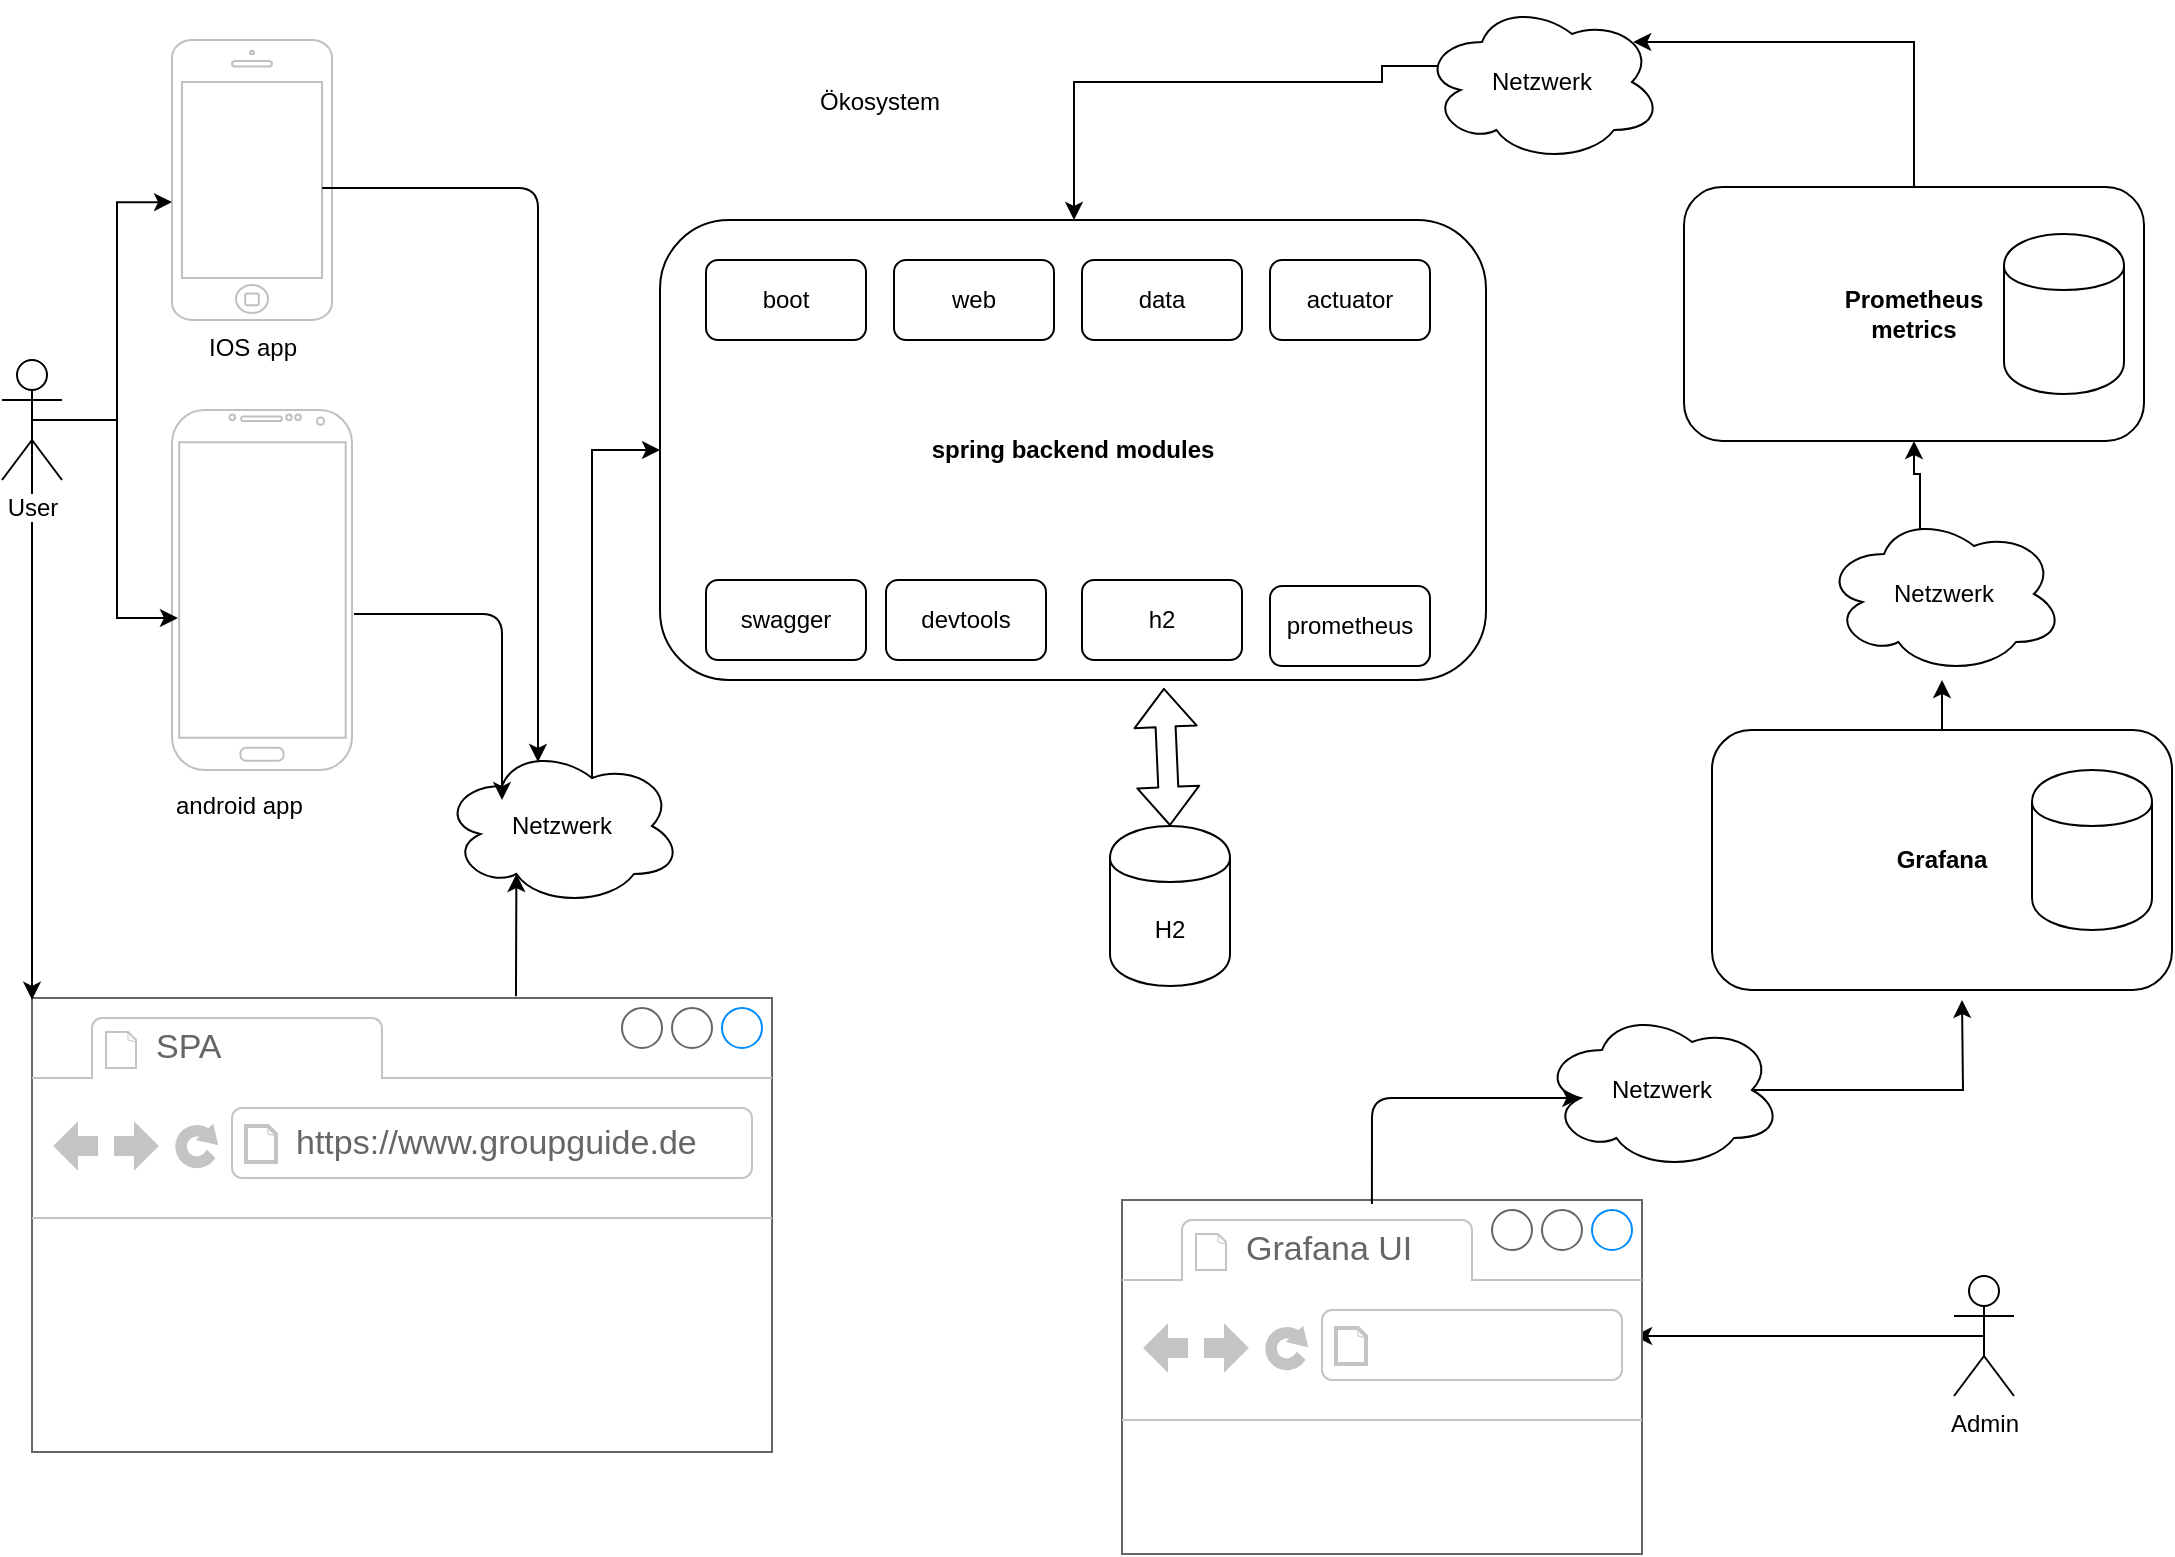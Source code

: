 <mxfile version="10.5.2" type="github"><diagram id="N00bUsqUNqcwjQmoD8PL" name="Page-1"><mxGraphModel dx="1699" dy="863" grid="1" gridSize="10" guides="1" tooltips="1" connect="1" arrows="1" fold="1" page="1" pageScale="1" pageWidth="1169" pageHeight="827" math="0" shadow="0"><root><mxCell id="0"/><mxCell id="1" parent="0"/><mxCell id="wi-eSBGmv08QPfWfvaXx-1" value="IOS app&lt;br&gt;" style="html=1;verticalLabelPosition=bottom;labelBackgroundColor=#ffffff;verticalAlign=top;shadow=0;dashed=0;strokeWidth=1;shape=mxgraph.ios7.misc.iphone;fillColor=#ffffff;strokeColor=#c0c0c0;" vertex="1" parent="1"><mxGeometry x="115" y="30" width="80" height="140" as="geometry"/></mxCell><mxCell id="wi-eSBGmv08QPfWfvaXx-2" value="" style="verticalLabelPosition=bottom;verticalAlign=top;html=1;shadow=0;dashed=0;strokeWidth=1;shape=mxgraph.android.phone2;fillColor=#ffffff;strokeColor=#c0c0c0;" vertex="1" parent="1"><mxGeometry x="115" y="215" width="90" height="180" as="geometry"/></mxCell><mxCell id="wi-eSBGmv08QPfWfvaXx-3" value="" style="strokeWidth=1;shadow=0;dashed=0;align=center;html=1;shape=mxgraph.mockup.containers.browserWindow;rSize=0;fillColor=#ffffff;strokeColor=#666666;strokeColor2=#008cff;strokeColor3=#c4c4c4;mainText=,;recursiveResize=0;" vertex="1" parent="1"><mxGeometry x="45" y="509" width="370" height="227" as="geometry"/></mxCell><mxCell id="wi-eSBGmv08QPfWfvaXx-4" value="SPA" style="strokeWidth=1;shadow=0;dashed=0;align=center;html=1;shape=mxgraph.mockup.containers.anchor;fontSize=17;fontColor=#666666;align=left;" vertex="1" parent="wi-eSBGmv08QPfWfvaXx-3"><mxGeometry x="60" y="12" width="110" height="26" as="geometry"/></mxCell><mxCell id="wi-eSBGmv08QPfWfvaXx-5" value="https://www.groupguide.de" style="strokeWidth=1;shadow=0;dashed=0;align=center;html=1;shape=mxgraph.mockup.containers.anchor;rSize=0;fontSize=17;fontColor=#666666;align=left;" vertex="1" parent="wi-eSBGmv08QPfWfvaXx-3"><mxGeometry x="130" y="60" width="250" height="26" as="geometry"/></mxCell><mxCell id="wi-eSBGmv08QPfWfvaXx-6" value="&lt;b&gt;spring backend modules&lt;/b&gt;" style="rounded=1;whiteSpace=wrap;html=1;" vertex="1" parent="1"><mxGeometry x="359" y="120" width="413" height="230" as="geometry"/></mxCell><mxCell id="wi-eSBGmv08QPfWfvaXx-45" style="edgeStyle=orthogonalEdgeStyle;rounded=0;orthogonalLoop=1;jettySize=auto;html=1;exitX=0.625;exitY=0.2;exitDx=0;exitDy=0;exitPerimeter=0;entryX=0;entryY=0.5;entryDx=0;entryDy=0;" edge="1" parent="1" source="wi-eSBGmv08QPfWfvaXx-7" target="wi-eSBGmv08QPfWfvaXx-6"><mxGeometry relative="1" as="geometry"/></mxCell><mxCell id="wi-eSBGmv08QPfWfvaXx-7" value="Netzwerk" style="ellipse;shape=cloud;whiteSpace=wrap;html=1;" vertex="1" parent="1"><mxGeometry x="250" y="383" width="120" height="80" as="geometry"/></mxCell><mxCell id="wi-eSBGmv08QPfWfvaXx-8" value="swagger" style="rounded=1;whiteSpace=wrap;html=1;" vertex="1" parent="1"><mxGeometry x="382" y="300" width="80" height="40" as="geometry"/></mxCell><mxCell id="wi-eSBGmv08QPfWfvaXx-9" value="H2" style="shape=cylinder;whiteSpace=wrap;html=1;boundedLbl=1;backgroundOutline=1;" vertex="1" parent="1"><mxGeometry x="584" y="423" width="60" height="80" as="geometry"/></mxCell><mxCell id="wi-eSBGmv08QPfWfvaXx-50" style="edgeStyle=orthogonalEdgeStyle;rounded=0;orthogonalLoop=1;jettySize=auto;html=1;exitX=0.5;exitY=0;exitDx=0;exitDy=0;entryX=0.88;entryY=0.25;entryDx=0;entryDy=0;entryPerimeter=0;" edge="1" parent="1" source="wi-eSBGmv08QPfWfvaXx-10" target="wi-eSBGmv08QPfWfvaXx-30"><mxGeometry relative="1" as="geometry"><mxPoint x="986" y="30" as="targetPoint"/><Array as="points"><mxPoint x="986" y="31"/></Array></mxGeometry></mxCell><mxCell id="wi-eSBGmv08QPfWfvaXx-10" value="&lt;b&gt;Prometheus&lt;br&gt;metrics&lt;/b&gt;&lt;br&gt;" style="rounded=1;whiteSpace=wrap;html=1;" vertex="1" parent="1"><mxGeometry x="871" y="103.5" width="230" height="127" as="geometry"/></mxCell><mxCell id="wi-eSBGmv08QPfWfvaXx-55" style="edgeStyle=orthogonalEdgeStyle;rounded=0;orthogonalLoop=1;jettySize=auto;html=1;exitX=0.5;exitY=0;exitDx=0;exitDy=0;" edge="1" parent="1" source="wi-eSBGmv08QPfWfvaXx-11"><mxGeometry relative="1" as="geometry"><mxPoint x="1000" y="350" as="targetPoint"/></mxGeometry></mxCell><mxCell id="wi-eSBGmv08QPfWfvaXx-11" value="&lt;b&gt;Grafana&lt;/b&gt;" style="rounded=1;whiteSpace=wrap;html=1;" vertex="1" parent="1"><mxGeometry x="885" y="375" width="230" height="130" as="geometry"/></mxCell><mxCell id="wi-eSBGmv08QPfWfvaXx-38" style="edgeStyle=orthogonalEdgeStyle;rounded=0;orthogonalLoop=1;jettySize=auto;html=1;exitX=0.5;exitY=0.5;exitDx=0;exitDy=0;exitPerimeter=0;entryX=0;entryY=0.579;entryDx=0;entryDy=0;entryPerimeter=0;" edge="1" parent="1" source="wi-eSBGmv08QPfWfvaXx-12" target="wi-eSBGmv08QPfWfvaXx-1"><mxGeometry relative="1" as="geometry"/></mxCell><mxCell id="wi-eSBGmv08QPfWfvaXx-39" style="edgeStyle=orthogonalEdgeStyle;rounded=0;orthogonalLoop=1;jettySize=auto;html=1;exitX=0.5;exitY=0.5;exitDx=0;exitDy=0;exitPerimeter=0;entryX=0.033;entryY=0.578;entryDx=0;entryDy=0;entryPerimeter=0;" edge="1" parent="1" source="wi-eSBGmv08QPfWfvaXx-12" target="wi-eSBGmv08QPfWfvaXx-2"><mxGeometry relative="1" as="geometry"/></mxCell><mxCell id="wi-eSBGmv08QPfWfvaXx-41" style="edgeStyle=orthogonalEdgeStyle;rounded=0;orthogonalLoop=1;jettySize=auto;html=1;exitX=0.5;exitY=0.5;exitDx=0;exitDy=0;exitPerimeter=0;entryX=0;entryY=0.004;entryDx=0;entryDy=0;entryPerimeter=0;" edge="1" parent="1" source="wi-eSBGmv08QPfWfvaXx-12" target="wi-eSBGmv08QPfWfvaXx-3"><mxGeometry relative="1" as="geometry"/></mxCell><mxCell id="wi-eSBGmv08QPfWfvaXx-12" value="User" style="shape=umlActor;verticalLabelPosition=bottom;labelBackgroundColor=#ffffff;verticalAlign=top;html=1;outlineConnect=0;" vertex="1" parent="1"><mxGeometry x="30" y="190" width="30" height="60" as="geometry"/></mxCell><mxCell id="wi-eSBGmv08QPfWfvaXx-52" style="edgeStyle=orthogonalEdgeStyle;rounded=0;orthogonalLoop=1;jettySize=auto;html=1;exitX=0.5;exitY=0.5;exitDx=0;exitDy=0;exitPerimeter=0;entryX=1.506;entryY=0.384;entryDx=0;entryDy=0;entryPerimeter=0;" edge="1" parent="1" source="wi-eSBGmv08QPfWfvaXx-13" target="wi-eSBGmv08QPfWfvaXx-22"><mxGeometry relative="1" as="geometry"/></mxCell><mxCell id="wi-eSBGmv08QPfWfvaXx-13" value="Admin" style="shape=umlActor;verticalLabelPosition=bottom;labelBackgroundColor=#ffffff;verticalAlign=top;html=1;outlineConnect=0;" vertex="1" parent="1"><mxGeometry x="1006" y="648" width="30" height="60" as="geometry"/></mxCell><mxCell id="wi-eSBGmv08QPfWfvaXx-14" value="" style="shape=cylinder;whiteSpace=wrap;html=1;boundedLbl=1;backgroundOutline=1;" vertex="1" parent="1"><mxGeometry x="1031" y="127" width="60" height="80" as="geometry"/></mxCell><mxCell id="wi-eSBGmv08QPfWfvaXx-15" value="" style="shape=cylinder;whiteSpace=wrap;html=1;boundedLbl=1;backgroundOutline=1;" vertex="1" parent="1"><mxGeometry x="1045" y="395" width="60" height="80" as="geometry"/></mxCell><mxCell id="wi-eSBGmv08QPfWfvaXx-17" value="boot" style="rounded=1;whiteSpace=wrap;html=1;" vertex="1" parent="1"><mxGeometry x="382" y="140" width="80" height="40" as="geometry"/></mxCell><mxCell id="wi-eSBGmv08QPfWfvaXx-18" value="web" style="rounded=1;whiteSpace=wrap;html=1;" vertex="1" parent="1"><mxGeometry x="476" y="140" width="80" height="40" as="geometry"/></mxCell><mxCell id="wi-eSBGmv08QPfWfvaXx-19" value="data" style="rounded=1;whiteSpace=wrap;html=1;" vertex="1" parent="1"><mxGeometry x="570" y="140" width="80" height="40" as="geometry"/></mxCell><mxCell id="wi-eSBGmv08QPfWfvaXx-20" value="actuator" style="rounded=1;whiteSpace=wrap;html=1;" vertex="1" parent="1"><mxGeometry x="664" y="140" width="80" height="40" as="geometry"/></mxCell><mxCell id="wi-eSBGmv08QPfWfvaXx-21" value="devtools" style="rounded=1;whiteSpace=wrap;html=1;" vertex="1" parent="1"><mxGeometry x="472" y="300" width="80" height="40" as="geometry"/></mxCell><mxCell id="wi-eSBGmv08QPfWfvaXx-22" value="" style="strokeWidth=1;shadow=0;dashed=0;align=center;html=1;shape=mxgraph.mockup.containers.browserWindow;rSize=0;fillColor=#ffffff;strokeColor=#666666;strokeColor2=#008cff;strokeColor3=#c4c4c4;mainText=,;recursiveResize=0;" vertex="1" parent="1"><mxGeometry x="590" y="610" width="170" height="177" as="geometry"/></mxCell><mxCell id="wi-eSBGmv08QPfWfvaXx-23" value="Grafana UI" style="strokeWidth=1;shadow=0;dashed=0;align=center;html=1;shape=mxgraph.mockup.containers.anchor;fontSize=17;fontColor=#666666;align=left;" vertex="1" parent="wi-eSBGmv08QPfWfvaXx-22"><mxGeometry x="60" y="12" width="110" height="26" as="geometry"/></mxCell><mxCell id="wi-eSBGmv08QPfWfvaXx-25" value="Ökosystem" style="text;html=1;resizable=0;points=[];autosize=1;align=left;verticalAlign=top;spacingTop=-4;" vertex="1" parent="1"><mxGeometry x="437" y="51" width="80" height="20" as="geometry"/></mxCell><mxCell id="wi-eSBGmv08QPfWfvaXx-26" value="h2" style="rounded=1;whiteSpace=wrap;html=1;" vertex="1" parent="1"><mxGeometry x="570" y="300" width="80" height="40" as="geometry"/></mxCell><mxCell id="wi-eSBGmv08QPfWfvaXx-27" value="prometheus" style="rounded=1;whiteSpace=wrap;html=1;" vertex="1" parent="1"><mxGeometry x="664" y="303" width="80" height="40" as="geometry"/></mxCell><mxCell id="wi-eSBGmv08QPfWfvaXx-28" value="" style="shape=flexArrow;endArrow=classic;startArrow=classic;html=1;entryX=0.61;entryY=1.017;entryDx=0;entryDy=0;entryPerimeter=0;exitX=0.5;exitY=0;exitDx=0;exitDy=0;" edge="1" parent="1" source="wi-eSBGmv08QPfWfvaXx-9" target="wi-eSBGmv08QPfWfvaXx-6"><mxGeometry width="50" height="50" relative="1" as="geometry"><mxPoint x="362" y="510" as="sourcePoint"/><mxPoint x="412" y="460" as="targetPoint"/></mxGeometry></mxCell><mxCell id="wi-eSBGmv08QPfWfvaXx-51" style="edgeStyle=orthogonalEdgeStyle;rounded=0;orthogonalLoop=1;jettySize=auto;html=1;exitX=0.07;exitY=0.4;exitDx=0;exitDy=0;exitPerimeter=0;" edge="1" parent="1" source="wi-eSBGmv08QPfWfvaXx-30" target="wi-eSBGmv08QPfWfvaXx-6"><mxGeometry relative="1" as="geometry"><Array as="points"><mxPoint x="720" y="43"/><mxPoint x="720" y="51"/><mxPoint x="566" y="51"/></Array></mxGeometry></mxCell><mxCell id="wi-eSBGmv08QPfWfvaXx-30" value="Netzwerk" style="ellipse;shape=cloud;whiteSpace=wrap;html=1;" vertex="1" parent="1"><mxGeometry x="740" y="11" width="120" height="80" as="geometry"/></mxCell><mxCell id="wi-eSBGmv08QPfWfvaXx-56" style="edgeStyle=orthogonalEdgeStyle;rounded=0;orthogonalLoop=1;jettySize=auto;html=1;exitX=0.4;exitY=0.1;exitDx=0;exitDy=0;exitPerimeter=0;entryX=0.5;entryY=1;entryDx=0;entryDy=0;" edge="1" parent="1" source="wi-eSBGmv08QPfWfvaXx-31" target="wi-eSBGmv08QPfWfvaXx-10"><mxGeometry relative="1" as="geometry"><mxPoint x="986" y="231" as="targetPoint"/></mxGeometry></mxCell><mxCell id="wi-eSBGmv08QPfWfvaXx-31" value="Netzwerk" style="ellipse;shape=cloud;whiteSpace=wrap;html=1;" vertex="1" parent="1"><mxGeometry x="941" y="267" width="120" height="80" as="geometry"/></mxCell><mxCell id="wi-eSBGmv08QPfWfvaXx-54" style="edgeStyle=orthogonalEdgeStyle;rounded=0;orthogonalLoop=1;jettySize=auto;html=1;exitX=0.875;exitY=0.5;exitDx=0;exitDy=0;exitPerimeter=0;" edge="1" parent="1" source="wi-eSBGmv08QPfWfvaXx-32"><mxGeometry relative="1" as="geometry"><mxPoint x="1010" y="510" as="targetPoint"/></mxGeometry></mxCell><mxCell id="wi-eSBGmv08QPfWfvaXx-32" value="Netzwerk" style="ellipse;shape=cloud;whiteSpace=wrap;html=1;" vertex="1" parent="1"><mxGeometry x="800" y="515" width="120" height="80" as="geometry"/></mxCell><mxCell id="wi-eSBGmv08QPfWfvaXx-37" value="android app" style="text;html=1;resizable=0;points=[];autosize=1;align=left;verticalAlign=top;spacingTop=-4;" vertex="1" parent="1"><mxGeometry x="115" y="403" width="80" height="20" as="geometry"/></mxCell><mxCell id="wi-eSBGmv08QPfWfvaXx-42" value="" style="endArrow=classic;html=1;exitX=0.938;exitY=0.529;exitDx=0;exitDy=0;exitPerimeter=0;entryX=0.4;entryY=0.1;entryDx=0;entryDy=0;entryPerimeter=0;" edge="1" parent="1" source="wi-eSBGmv08QPfWfvaXx-1" target="wi-eSBGmv08QPfWfvaXx-7"><mxGeometry width="50" height="50" relative="1" as="geometry"><mxPoint x="240" y="240" as="sourcePoint"/><mxPoint x="290" y="190" as="targetPoint"/><Array as="points"><mxPoint x="298" y="104"/></Array></mxGeometry></mxCell><mxCell id="wi-eSBGmv08QPfWfvaXx-43" value="" style="endArrow=classic;html=1;entryX=0.25;entryY=0.338;entryDx=0;entryDy=0;entryPerimeter=0;exitX=1.011;exitY=0.567;exitDx=0;exitDy=0;exitPerimeter=0;" edge="1" parent="1" source="wi-eSBGmv08QPfWfvaXx-2" target="wi-eSBGmv08QPfWfvaXx-7"><mxGeometry width="50" height="50" relative="1" as="geometry"><mxPoint x="220" y="280" as="sourcePoint"/><mxPoint x="270" y="230" as="targetPoint"/><Array as="points"><mxPoint x="280" y="317"/></Array></mxGeometry></mxCell><mxCell id="wi-eSBGmv08QPfWfvaXx-44" value="" style="endArrow=classic;html=1;entryX=0.31;entryY=0.8;entryDx=0;entryDy=0;entryPerimeter=0;exitX=0.654;exitY=-0.004;exitDx=0;exitDy=0;exitPerimeter=0;" edge="1" parent="1" source="wi-eSBGmv08QPfWfvaXx-3" target="wi-eSBGmv08QPfWfvaXx-7"><mxGeometry width="50" height="50" relative="1" as="geometry"><mxPoint x="150" y="480" as="sourcePoint"/><mxPoint x="200" y="430" as="targetPoint"/></mxGeometry></mxCell><mxCell id="wi-eSBGmv08QPfWfvaXx-53" value="" style="endArrow=classic;html=1;entryX=0.16;entryY=0.55;entryDx=0;entryDy=0;entryPerimeter=0;exitX=0.735;exitY=0.011;exitDx=0;exitDy=0;exitPerimeter=0;" edge="1" parent="1" source="wi-eSBGmv08QPfWfvaXx-22" target="wi-eSBGmv08QPfWfvaXx-32"><mxGeometry width="50" height="50" relative="1" as="geometry"><mxPoint x="570" y="590" as="sourcePoint"/><mxPoint x="620" y="540" as="targetPoint"/><Array as="points"><mxPoint x="715" y="559"/></Array></mxGeometry></mxCell></root></mxGraphModel></diagram></mxfile>
